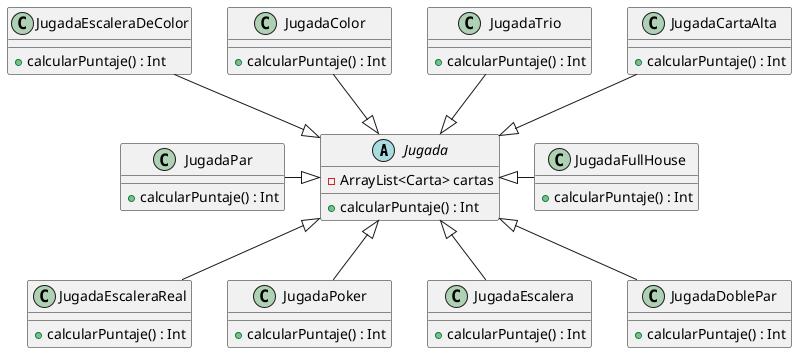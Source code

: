 @startuml
abstract Jugada {
  - ArrayList<Carta> cartas
  + calcularPuntaje() : Int
}
class JugadaFullHouse {
  + calcularPuntaje() : Int
}
class JugadaPar {
  + calcularPuntaje() : Int
}
class JugadaEscaleraReal {
  + calcularPuntaje() : Int
}
class JugadaEscaleraDeColor{
  + calcularPuntaje() : Int
}
class JugadaPoker{
  + calcularPuntaje() : Int
}
class JugadaColor{
  + calcularPuntaje() : Int
}
class JugadaEscalera{
  + calcularPuntaje() : Int
}
class JugadaTrio{
  + calcularPuntaje() : Int
}
class JugadaDoblePar{
  + calcularPuntaje() : Int
}
class JugadaCartaAlta{
  + calcularPuntaje() : Int
}
JugadaPar -|> Jugada
Jugada <|- JugadaFullHouse
Jugada <|-- JugadaEscaleraReal
JugadaEscaleraDeColor --|> Jugada
Jugada <|-- JugadaPoker
JugadaColor --|> Jugada
Jugada <|-- JugadaEscalera
JugadaTrio --|> Jugada
Jugada <|-- JugadaDoblePar
JugadaCartaAlta --|> Jugada
@enduml